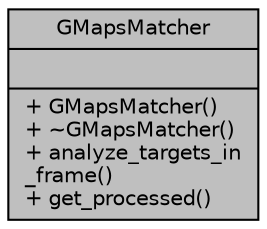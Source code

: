 digraph "GMapsMatcher"
{
  edge [fontname="Helvetica",fontsize="10",labelfontname="Helvetica",labelfontsize="10"];
  node [fontname="Helvetica",fontsize="10",shape=record];
  Node1 [label="{GMapsMatcher\n||+ GMapsMatcher()\l+ ~GMapsMatcher()\l+ analyze_targets_in\l_frame()\l+ get_processed()\l}",height=0.2,width=0.4,color="black", fillcolor="grey75", style="filled" fontcolor="black"];
}
